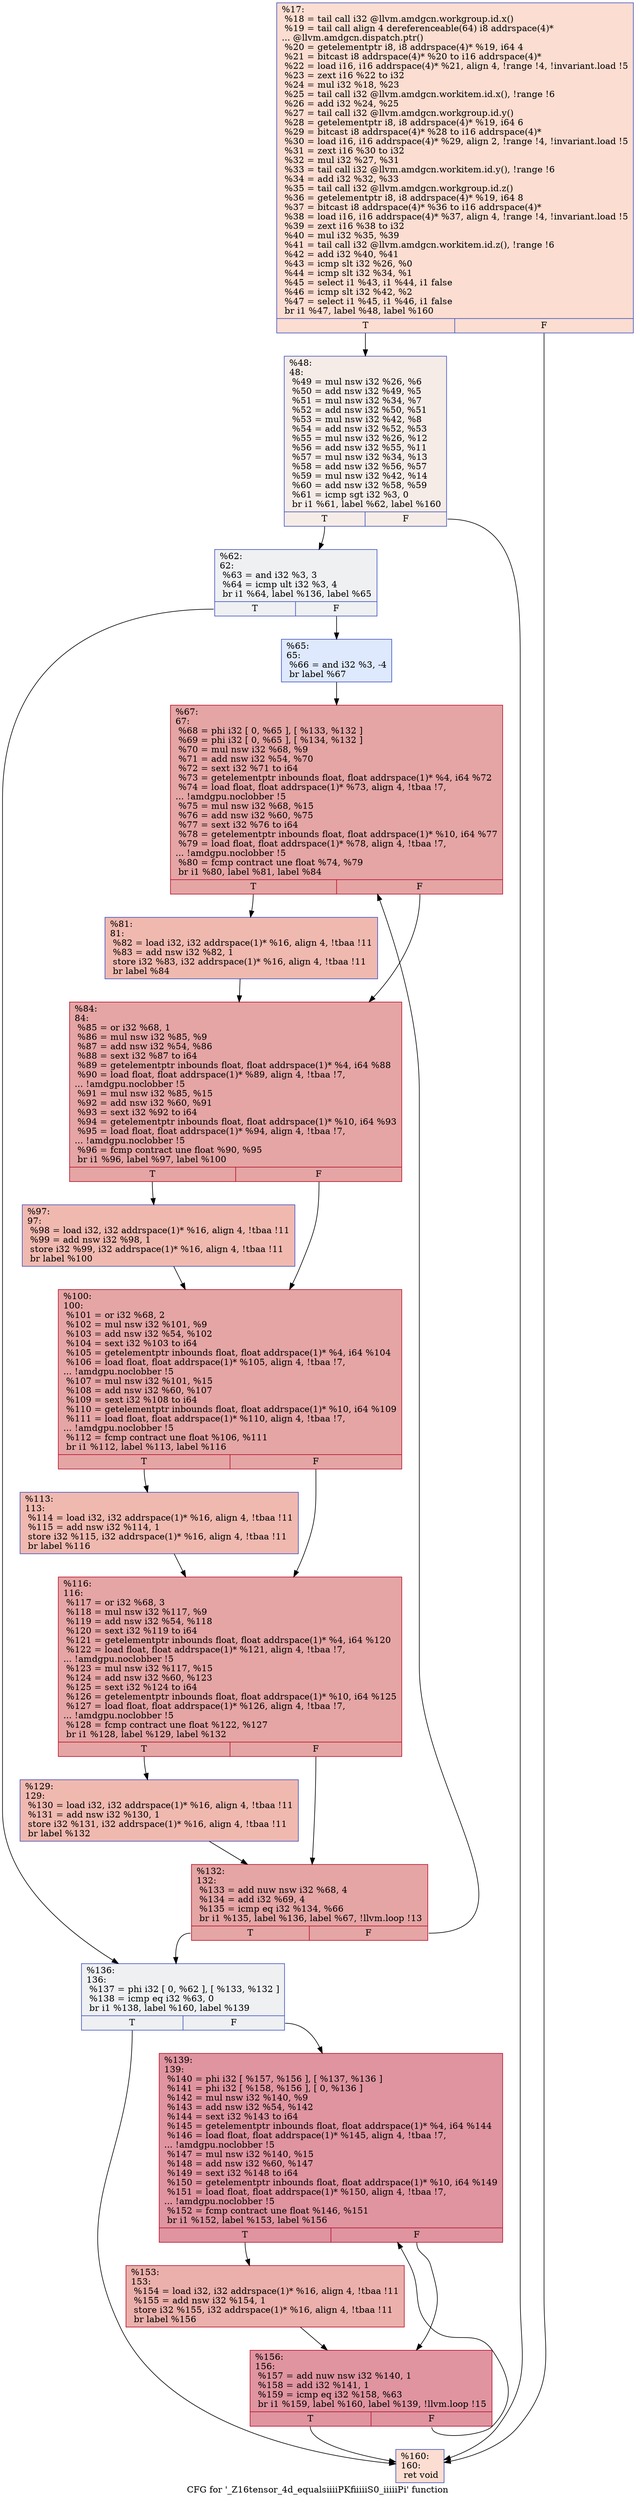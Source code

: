 digraph "CFG for '_Z16tensor_4d_equalsiiiiPKfiiiiiS0_iiiiiPi' function" {
	label="CFG for '_Z16tensor_4d_equalsiiiiPKfiiiiiS0_iiiiiPi' function";

	Node0x582c310 [shape=record,color="#3d50c3ff", style=filled, fillcolor="#f7b39670",label="{%17:\l  %18 = tail call i32 @llvm.amdgcn.workgroup.id.x()\l  %19 = tail call align 4 dereferenceable(64) i8 addrspace(4)*\l... @llvm.amdgcn.dispatch.ptr()\l  %20 = getelementptr i8, i8 addrspace(4)* %19, i64 4\l  %21 = bitcast i8 addrspace(4)* %20 to i16 addrspace(4)*\l  %22 = load i16, i16 addrspace(4)* %21, align 4, !range !4, !invariant.load !5\l  %23 = zext i16 %22 to i32\l  %24 = mul i32 %18, %23\l  %25 = tail call i32 @llvm.amdgcn.workitem.id.x(), !range !6\l  %26 = add i32 %24, %25\l  %27 = tail call i32 @llvm.amdgcn.workgroup.id.y()\l  %28 = getelementptr i8, i8 addrspace(4)* %19, i64 6\l  %29 = bitcast i8 addrspace(4)* %28 to i16 addrspace(4)*\l  %30 = load i16, i16 addrspace(4)* %29, align 2, !range !4, !invariant.load !5\l  %31 = zext i16 %30 to i32\l  %32 = mul i32 %27, %31\l  %33 = tail call i32 @llvm.amdgcn.workitem.id.y(), !range !6\l  %34 = add i32 %32, %33\l  %35 = tail call i32 @llvm.amdgcn.workgroup.id.z()\l  %36 = getelementptr i8, i8 addrspace(4)* %19, i64 8\l  %37 = bitcast i8 addrspace(4)* %36 to i16 addrspace(4)*\l  %38 = load i16, i16 addrspace(4)* %37, align 4, !range !4, !invariant.load !5\l  %39 = zext i16 %38 to i32\l  %40 = mul i32 %35, %39\l  %41 = tail call i32 @llvm.amdgcn.workitem.id.z(), !range !6\l  %42 = add i32 %40, %41\l  %43 = icmp slt i32 %26, %0\l  %44 = icmp slt i32 %34, %1\l  %45 = select i1 %43, i1 %44, i1 false\l  %46 = icmp slt i32 %42, %2\l  %47 = select i1 %45, i1 %46, i1 false\l  br i1 %47, label %48, label %160\l|{<s0>T|<s1>F}}"];
	Node0x582c310:s0 -> Node0x5831360;
	Node0x582c310:s1 -> Node0x58313f0;
	Node0x5831360 [shape=record,color="#3d50c3ff", style=filled, fillcolor="#ead5c970",label="{%48:\l48:                                               \l  %49 = mul nsw i32 %26, %6\l  %50 = add nsw i32 %49, %5\l  %51 = mul nsw i32 %34, %7\l  %52 = add nsw i32 %50, %51\l  %53 = mul nsw i32 %42, %8\l  %54 = add nsw i32 %52, %53\l  %55 = mul nsw i32 %26, %12\l  %56 = add nsw i32 %55, %11\l  %57 = mul nsw i32 %34, %13\l  %58 = add nsw i32 %56, %57\l  %59 = mul nsw i32 %42, %14\l  %60 = add nsw i32 %58, %59\l  %61 = icmp sgt i32 %3, 0\l  br i1 %61, label %62, label %160\l|{<s0>T|<s1>F}}"];
	Node0x5831360:s0 -> Node0x5831cb0;
	Node0x5831360:s1 -> Node0x58313f0;
	Node0x5831cb0 [shape=record,color="#3d50c3ff", style=filled, fillcolor="#d9dce170",label="{%62:\l62:                                               \l  %63 = and i32 %3, 3\l  %64 = icmp ult i32 %3, 4\l  br i1 %64, label %136, label %65\l|{<s0>T|<s1>F}}"];
	Node0x5831cb0:s0 -> Node0x582ff00;
	Node0x5831cb0:s1 -> Node0x582ff50;
	Node0x582ff50 [shape=record,color="#3d50c3ff", style=filled, fillcolor="#b5cdfa70",label="{%65:\l65:                                               \l  %66 = and i32 %3, -4\l  br label %67\l}"];
	Node0x582ff50 -> Node0x58300c0;
	Node0x58300c0 [shape=record,color="#b70d28ff", style=filled, fillcolor="#c5333470",label="{%67:\l67:                                               \l  %68 = phi i32 [ 0, %65 ], [ %133, %132 ]\l  %69 = phi i32 [ 0, %65 ], [ %134, %132 ]\l  %70 = mul nsw i32 %68, %9\l  %71 = add nsw i32 %54, %70\l  %72 = sext i32 %71 to i64\l  %73 = getelementptr inbounds float, float addrspace(1)* %4, i64 %72\l  %74 = load float, float addrspace(1)* %73, align 4, !tbaa !7,\l... !amdgpu.noclobber !5\l  %75 = mul nsw i32 %68, %15\l  %76 = add nsw i32 %60, %75\l  %77 = sext i32 %76 to i64\l  %78 = getelementptr inbounds float, float addrspace(1)* %10, i64 %77\l  %79 = load float, float addrspace(1)* %78, align 4, !tbaa !7,\l... !amdgpu.noclobber !5\l  %80 = fcmp contract une float %74, %79\l  br i1 %80, label %81, label %84\l|{<s0>T|<s1>F}}"];
	Node0x58300c0:s0 -> Node0x58334e0;
	Node0x58300c0:s1 -> Node0x5833570;
	Node0x58334e0 [shape=record,color="#3d50c3ff", style=filled, fillcolor="#de614d70",label="{%81:\l81:                                               \l  %82 = load i32, i32 addrspace(1)* %16, align 4, !tbaa !11\l  %83 = add nsw i32 %82, 1\l  store i32 %83, i32 addrspace(1)* %16, align 4, !tbaa !11\l  br label %84\l}"];
	Node0x58334e0 -> Node0x5833570;
	Node0x5833570 [shape=record,color="#b70d28ff", style=filled, fillcolor="#c5333470",label="{%84:\l84:                                               \l  %85 = or i32 %68, 1\l  %86 = mul nsw i32 %85, %9\l  %87 = add nsw i32 %54, %86\l  %88 = sext i32 %87 to i64\l  %89 = getelementptr inbounds float, float addrspace(1)* %4, i64 %88\l  %90 = load float, float addrspace(1)* %89, align 4, !tbaa !7,\l... !amdgpu.noclobber !5\l  %91 = mul nsw i32 %85, %15\l  %92 = add nsw i32 %60, %91\l  %93 = sext i32 %92 to i64\l  %94 = getelementptr inbounds float, float addrspace(1)* %10, i64 %93\l  %95 = load float, float addrspace(1)* %94, align 4, !tbaa !7,\l... !amdgpu.noclobber !5\l  %96 = fcmp contract une float %90, %95\l  br i1 %96, label %97, label %100\l|{<s0>T|<s1>F}}"];
	Node0x5833570:s0 -> Node0x5834690;
	Node0x5833570:s1 -> Node0x5834720;
	Node0x5834690 [shape=record,color="#3d50c3ff", style=filled, fillcolor="#de614d70",label="{%97:\l97:                                               \l  %98 = load i32, i32 addrspace(1)* %16, align 4, !tbaa !11\l  %99 = add nsw i32 %98, 1\l  store i32 %99, i32 addrspace(1)* %16, align 4, !tbaa !11\l  br label %100\l}"];
	Node0x5834690 -> Node0x5834720;
	Node0x5834720 [shape=record,color="#b70d28ff", style=filled, fillcolor="#c5333470",label="{%100:\l100:                                              \l  %101 = or i32 %68, 2\l  %102 = mul nsw i32 %101, %9\l  %103 = add nsw i32 %54, %102\l  %104 = sext i32 %103 to i64\l  %105 = getelementptr inbounds float, float addrspace(1)* %4, i64 %104\l  %106 = load float, float addrspace(1)* %105, align 4, !tbaa !7,\l... !amdgpu.noclobber !5\l  %107 = mul nsw i32 %101, %15\l  %108 = add nsw i32 %60, %107\l  %109 = sext i32 %108 to i64\l  %110 = getelementptr inbounds float, float addrspace(1)* %10, i64 %109\l  %111 = load float, float addrspace(1)* %110, align 4, !tbaa !7,\l... !amdgpu.noclobber !5\l  %112 = fcmp contract une float %106, %111\l  br i1 %112, label %113, label %116\l|{<s0>T|<s1>F}}"];
	Node0x5834720:s0 -> Node0x58350f0;
	Node0x5834720:s1 -> Node0x5835180;
	Node0x58350f0 [shape=record,color="#3d50c3ff", style=filled, fillcolor="#de614d70",label="{%113:\l113:                                              \l  %114 = load i32, i32 addrspace(1)* %16, align 4, !tbaa !11\l  %115 = add nsw i32 %114, 1\l  store i32 %115, i32 addrspace(1)* %16, align 4, !tbaa !11\l  br label %116\l}"];
	Node0x58350f0 -> Node0x5835180;
	Node0x5835180 [shape=record,color="#b70d28ff", style=filled, fillcolor="#c5333470",label="{%116:\l116:                                              \l  %117 = or i32 %68, 3\l  %118 = mul nsw i32 %117, %9\l  %119 = add nsw i32 %54, %118\l  %120 = sext i32 %119 to i64\l  %121 = getelementptr inbounds float, float addrspace(1)* %4, i64 %120\l  %122 = load float, float addrspace(1)* %121, align 4, !tbaa !7,\l... !amdgpu.noclobber !5\l  %123 = mul nsw i32 %117, %15\l  %124 = add nsw i32 %60, %123\l  %125 = sext i32 %124 to i64\l  %126 = getelementptr inbounds float, float addrspace(1)* %10, i64 %125\l  %127 = load float, float addrspace(1)* %126, align 4, !tbaa !7,\l... !amdgpu.noclobber !5\l  %128 = fcmp contract une float %122, %127\l  br i1 %128, label %129, label %132\l|{<s0>T|<s1>F}}"];
	Node0x5835180:s0 -> Node0x5831f30;
	Node0x5835180:s1 -> Node0x5832470;
	Node0x5831f30 [shape=record,color="#3d50c3ff", style=filled, fillcolor="#de614d70",label="{%129:\l129:                                              \l  %130 = load i32, i32 addrspace(1)* %16, align 4, !tbaa !11\l  %131 = add nsw i32 %130, 1\l  store i32 %131, i32 addrspace(1)* %16, align 4, !tbaa !11\l  br label %132\l}"];
	Node0x5831f30 -> Node0x5832470;
	Node0x5832470 [shape=record,color="#b70d28ff", style=filled, fillcolor="#c5333470",label="{%132:\l132:                                              \l  %133 = add nuw nsw i32 %68, 4\l  %134 = add i32 %69, 4\l  %135 = icmp eq i32 %134, %66\l  br i1 %135, label %136, label %67, !llvm.loop !13\l|{<s0>T|<s1>F}}"];
	Node0x5832470:s0 -> Node0x582ff00;
	Node0x5832470:s1 -> Node0x58300c0;
	Node0x582ff00 [shape=record,color="#3d50c3ff", style=filled, fillcolor="#d9dce170",label="{%136:\l136:                                              \l  %137 = phi i32 [ 0, %62 ], [ %133, %132 ]\l  %138 = icmp eq i32 %63, 0\l  br i1 %138, label %160, label %139\l|{<s0>T|<s1>F}}"];
	Node0x582ff00:s0 -> Node0x58313f0;
	Node0x582ff00:s1 -> Node0x58366c0;
	Node0x58366c0 [shape=record,color="#b70d28ff", style=filled, fillcolor="#b70d2870",label="{%139:\l139:                                              \l  %140 = phi i32 [ %157, %156 ], [ %137, %136 ]\l  %141 = phi i32 [ %158, %156 ], [ 0, %136 ]\l  %142 = mul nsw i32 %140, %9\l  %143 = add nsw i32 %54, %142\l  %144 = sext i32 %143 to i64\l  %145 = getelementptr inbounds float, float addrspace(1)* %4, i64 %144\l  %146 = load float, float addrspace(1)* %145, align 4, !tbaa !7,\l... !amdgpu.noclobber !5\l  %147 = mul nsw i32 %140, %15\l  %148 = add nsw i32 %60, %147\l  %149 = sext i32 %148 to i64\l  %150 = getelementptr inbounds float, float addrspace(1)* %10, i64 %149\l  %151 = load float, float addrspace(1)* %150, align 4, !tbaa !7,\l... !amdgpu.noclobber !5\l  %152 = fcmp contract une float %146, %151\l  br i1 %152, label %153, label %156\l|{<s0>T|<s1>F}}"];
	Node0x58366c0:s0 -> Node0x5836fc0;
	Node0x58366c0:s1 -> Node0x58367c0;
	Node0x5836fc0 [shape=record,color="#b70d28ff", style=filled, fillcolor="#d24b4070",label="{%153:\l153:                                              \l  %154 = load i32, i32 addrspace(1)* %16, align 4, !tbaa !11\l  %155 = add nsw i32 %154, 1\l  store i32 %155, i32 addrspace(1)* %16, align 4, !tbaa !11\l  br label %156\l}"];
	Node0x5836fc0 -> Node0x58367c0;
	Node0x58367c0 [shape=record,color="#b70d28ff", style=filled, fillcolor="#b70d2870",label="{%156:\l156:                                              \l  %157 = add nuw nsw i32 %140, 1\l  %158 = add i32 %141, 1\l  %159 = icmp eq i32 %158, %63\l  br i1 %159, label %160, label %139, !llvm.loop !15\l|{<s0>T|<s1>F}}"];
	Node0x58367c0:s0 -> Node0x58313f0;
	Node0x58367c0:s1 -> Node0x58366c0;
	Node0x58313f0 [shape=record,color="#3d50c3ff", style=filled, fillcolor="#f7b39670",label="{%160:\l160:                                              \l  ret void\l}"];
}
